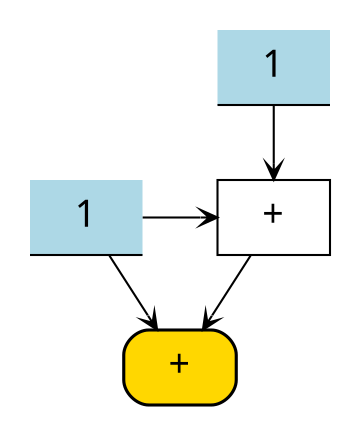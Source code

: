 digraph "STEP1"
{
  overlap = false;
  splines = true;
  ranksep = 0.5;
  graph [pad="0.2"; nodesep="0.5"];
  edge [arrowhead=vee,arrowsize=0.8];


  node [shape=box,fontname="SF Mono",fontsize=18];

  {node [shape=box,label="+",fillcolor=gold,penwidth=1.5,style="filled,rounded",shape=box,margin="0.1,0.1"] "fib_4"}
  {node [shape=box,label="+",group=B] "fib_3"}
  {
    node [shape=underline,style="filled",fillcolor=lightblue,color=black];
    {node [label="1",group=A] "fib_2"}
    {node [label="1",group=B] "fib_1"}
    {node [label="0",style=invis,group=A] "fib_0"}
  }

  {rank = sink; "fib_4"}
  {rank = source; "fib_0"; "fib_1"}
  {rank = same; "fib_2"; "fib_3"}

  "fib_3" -> "fib_4";
  "fib_2" -> "fib_4";
  "fib_2" -> "fib_3";
  "fib_1" -> "fib_3";
  "fib_1" -> "fib_2"[style=invis];
  "fib_0" -> "fib_2"[style=invis];
}
